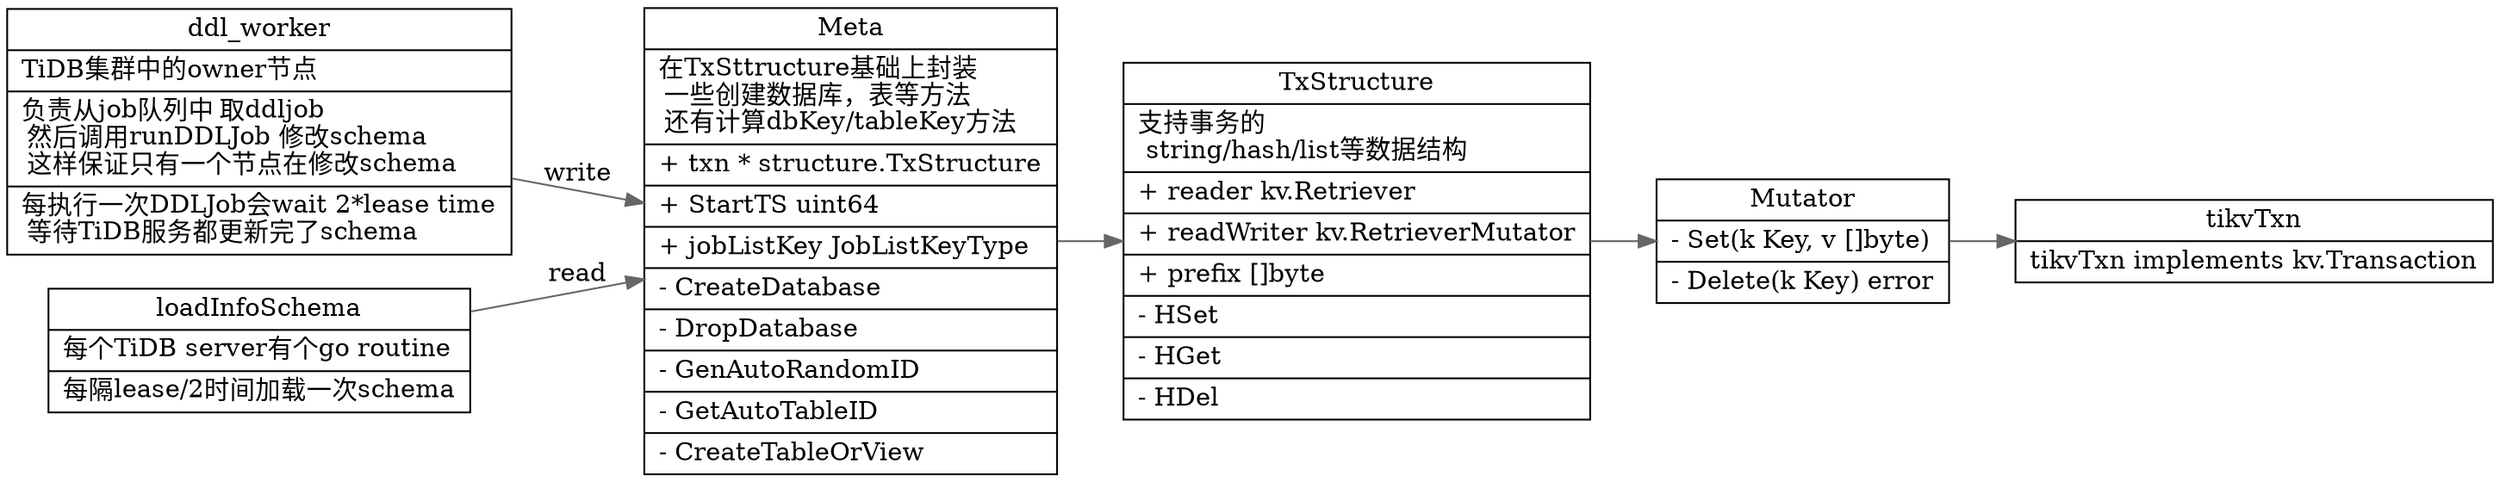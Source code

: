 digraph schema_meta {
  node[shape=box];
  edge[color=gray40];
  newrank=true;
  rankdir=LR;
  ddl_worker[
    shape="record";
    label="{{
      ddl_worker|
      由owner节点串行执行DDLJOB\l
      runDDLJob\l
    }}";
  ];
  ddl_worker -> Meta[label=write];
  ddl_worker[
    shape="record";
    label="{{
      ddl_worker|
      TiDB集群中的owner节点\l|
      负责从job队列中 取ddljob\l 
      然后调用runDDLJob 修改schema\l
      这样保证只有一个节点在修改schema\l|
      每执行一次DDLJob会wait 2*lease time\l
      等待TiDB服务都更新完了schema\l
    }}";
  ];
  loadInfoSchema -> Meta[label=read];
  loadInfoSchema[
    shape="record";
    label="{{
      loadInfoSchema|
      每个TiDB server有个go routine\l|
      每隔lease/2时间加载一次schema\l
    }}";
  ];
  Meta[
    shape="record";
    label="{{
      Meta|
      在TxSttructure基础上封装\l 
      一些创建数据库，表等方法\l 
      还有计算dbKey/tableKey方法\l |
      + txn * structure.TxStructure\l|
      + StartTS uint64\l|
      + jobListKey JobListKeyType\l|
      - CreateDatabase\l|
      - DropDatabase\l|
      - GenAutoRandomID\l|
      - GetAutoTableID\l|
      - CreateTableOrView\l
    }}";
  ];
  TxStructure[
    shape="record";
    label="{{
      TxStructure|
      支持事务的\l
      string/hash/list等数据结构\l|
      + reader kv.Retriever\l|
      + readWriter kv.RetrieverMutator\l|
      + prefix []byte\l|
      - HSet\l|
      - HGet\l|
      - HDel\l
    }}";
  ];
  Mutator[
    shape="record";
    label="{{
      Mutator|
      - Set(k Key, v []byte)\l|
      - Delete(k Key) error\l
    }}";
  ];
  tikvTxn[
    shape="record";
    label="{{
      tikvTxn|
      tikvTxn implements kv.Transaction\l
    }}";
  ];
  TxStructure -> Mutator -> tikvTxn;
  Meta -> TxStructure;
}
